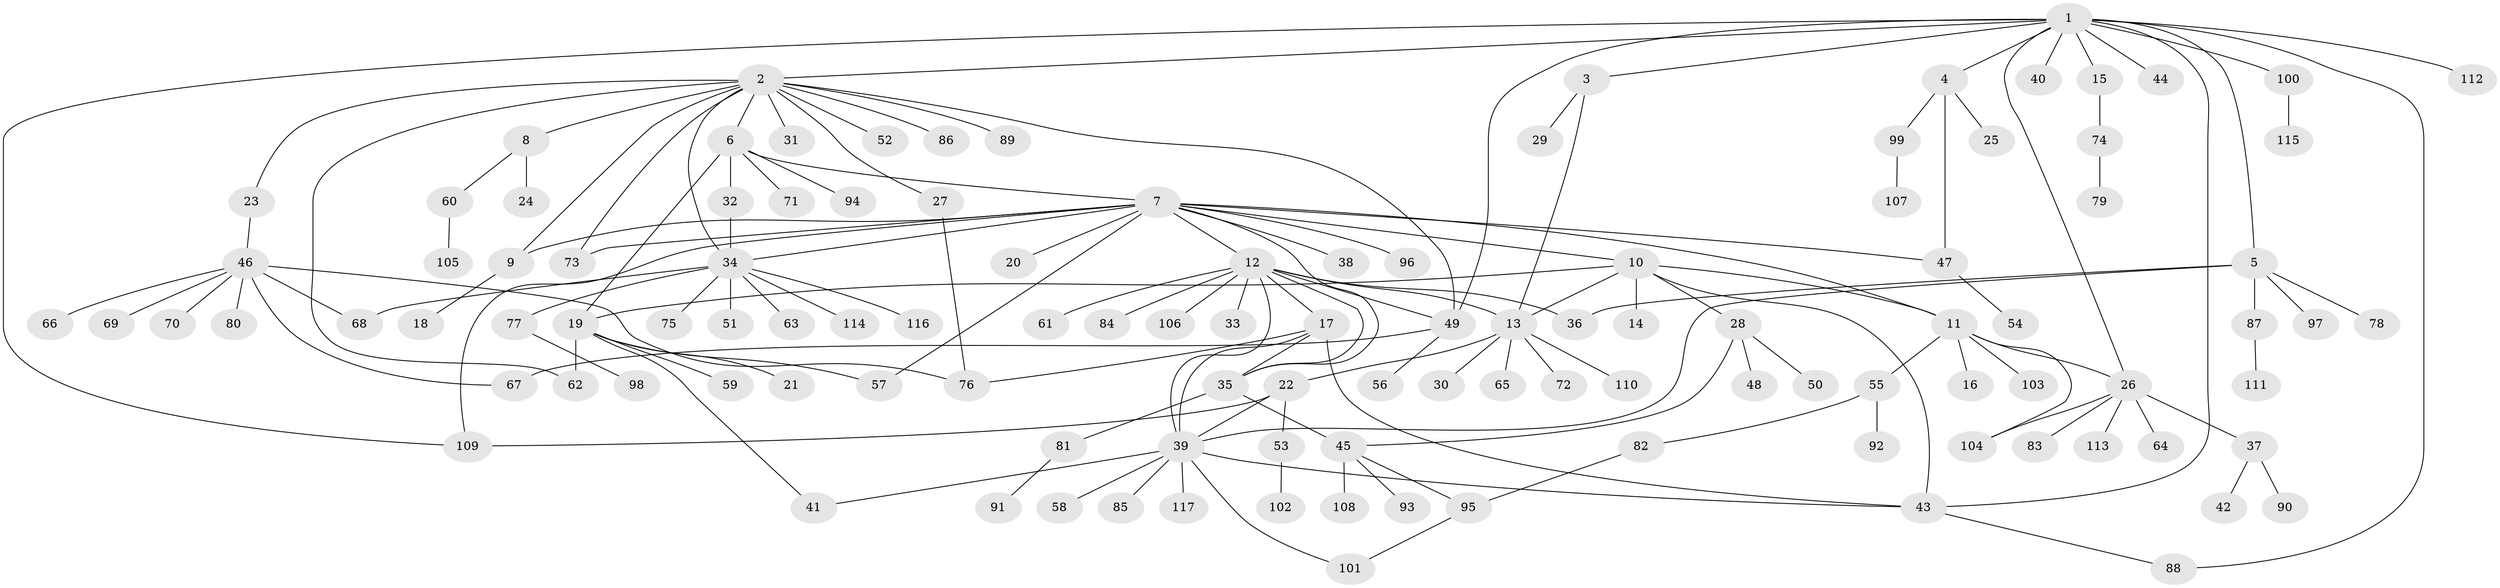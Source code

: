 // Generated by graph-tools (version 1.1) at 2025/49/03/09/25 03:49:47]
// undirected, 117 vertices, 151 edges
graph export_dot {
graph [start="1"]
  node [color=gray90,style=filled];
  1;
  2;
  3;
  4;
  5;
  6;
  7;
  8;
  9;
  10;
  11;
  12;
  13;
  14;
  15;
  16;
  17;
  18;
  19;
  20;
  21;
  22;
  23;
  24;
  25;
  26;
  27;
  28;
  29;
  30;
  31;
  32;
  33;
  34;
  35;
  36;
  37;
  38;
  39;
  40;
  41;
  42;
  43;
  44;
  45;
  46;
  47;
  48;
  49;
  50;
  51;
  52;
  53;
  54;
  55;
  56;
  57;
  58;
  59;
  60;
  61;
  62;
  63;
  64;
  65;
  66;
  67;
  68;
  69;
  70;
  71;
  72;
  73;
  74;
  75;
  76;
  77;
  78;
  79;
  80;
  81;
  82;
  83;
  84;
  85;
  86;
  87;
  88;
  89;
  90;
  91;
  92;
  93;
  94;
  95;
  96;
  97;
  98;
  99;
  100;
  101;
  102;
  103;
  104;
  105;
  106;
  107;
  108;
  109;
  110;
  111;
  112;
  113;
  114;
  115;
  116;
  117;
  1 -- 2;
  1 -- 3;
  1 -- 4;
  1 -- 5;
  1 -- 15;
  1 -- 26;
  1 -- 40;
  1 -- 43;
  1 -- 44;
  1 -- 49;
  1 -- 88;
  1 -- 100;
  1 -- 109;
  1 -- 112;
  2 -- 6;
  2 -- 8;
  2 -- 9;
  2 -- 23;
  2 -- 27;
  2 -- 31;
  2 -- 34;
  2 -- 49;
  2 -- 52;
  2 -- 62;
  2 -- 73;
  2 -- 86;
  2 -- 89;
  3 -- 13;
  3 -- 29;
  4 -- 25;
  4 -- 47;
  4 -- 99;
  5 -- 36;
  5 -- 39;
  5 -- 78;
  5 -- 87;
  5 -- 97;
  6 -- 7;
  6 -- 19;
  6 -- 32;
  6 -- 71;
  6 -- 94;
  7 -- 9;
  7 -- 10;
  7 -- 11;
  7 -- 12;
  7 -- 20;
  7 -- 34;
  7 -- 35;
  7 -- 38;
  7 -- 47;
  7 -- 57;
  7 -- 73;
  7 -- 96;
  7 -- 109;
  8 -- 24;
  8 -- 60;
  9 -- 18;
  10 -- 11;
  10 -- 13;
  10 -- 14;
  10 -- 19;
  10 -- 28;
  10 -- 43;
  11 -- 16;
  11 -- 26;
  11 -- 55;
  11 -- 103;
  11 -- 104;
  12 -- 13;
  12 -- 17;
  12 -- 33;
  12 -- 35;
  12 -- 36;
  12 -- 39;
  12 -- 49;
  12 -- 61;
  12 -- 84;
  12 -- 106;
  13 -- 22;
  13 -- 30;
  13 -- 65;
  13 -- 72;
  13 -- 110;
  15 -- 74;
  17 -- 35;
  17 -- 39;
  17 -- 43;
  17 -- 76;
  19 -- 21;
  19 -- 41;
  19 -- 57;
  19 -- 59;
  19 -- 62;
  22 -- 39;
  22 -- 53;
  22 -- 109;
  23 -- 46;
  26 -- 37;
  26 -- 64;
  26 -- 83;
  26 -- 104;
  26 -- 113;
  27 -- 76;
  28 -- 45;
  28 -- 48;
  28 -- 50;
  32 -- 34;
  34 -- 51;
  34 -- 63;
  34 -- 68;
  34 -- 75;
  34 -- 77;
  34 -- 114;
  34 -- 116;
  35 -- 45;
  35 -- 81;
  37 -- 42;
  37 -- 90;
  39 -- 41;
  39 -- 43;
  39 -- 58;
  39 -- 85;
  39 -- 101;
  39 -- 117;
  43 -- 88;
  45 -- 93;
  45 -- 95;
  45 -- 108;
  46 -- 66;
  46 -- 67;
  46 -- 68;
  46 -- 69;
  46 -- 70;
  46 -- 76;
  46 -- 80;
  47 -- 54;
  49 -- 56;
  49 -- 67;
  53 -- 102;
  55 -- 82;
  55 -- 92;
  60 -- 105;
  74 -- 79;
  77 -- 98;
  81 -- 91;
  82 -- 95;
  87 -- 111;
  95 -- 101;
  99 -- 107;
  100 -- 115;
}
